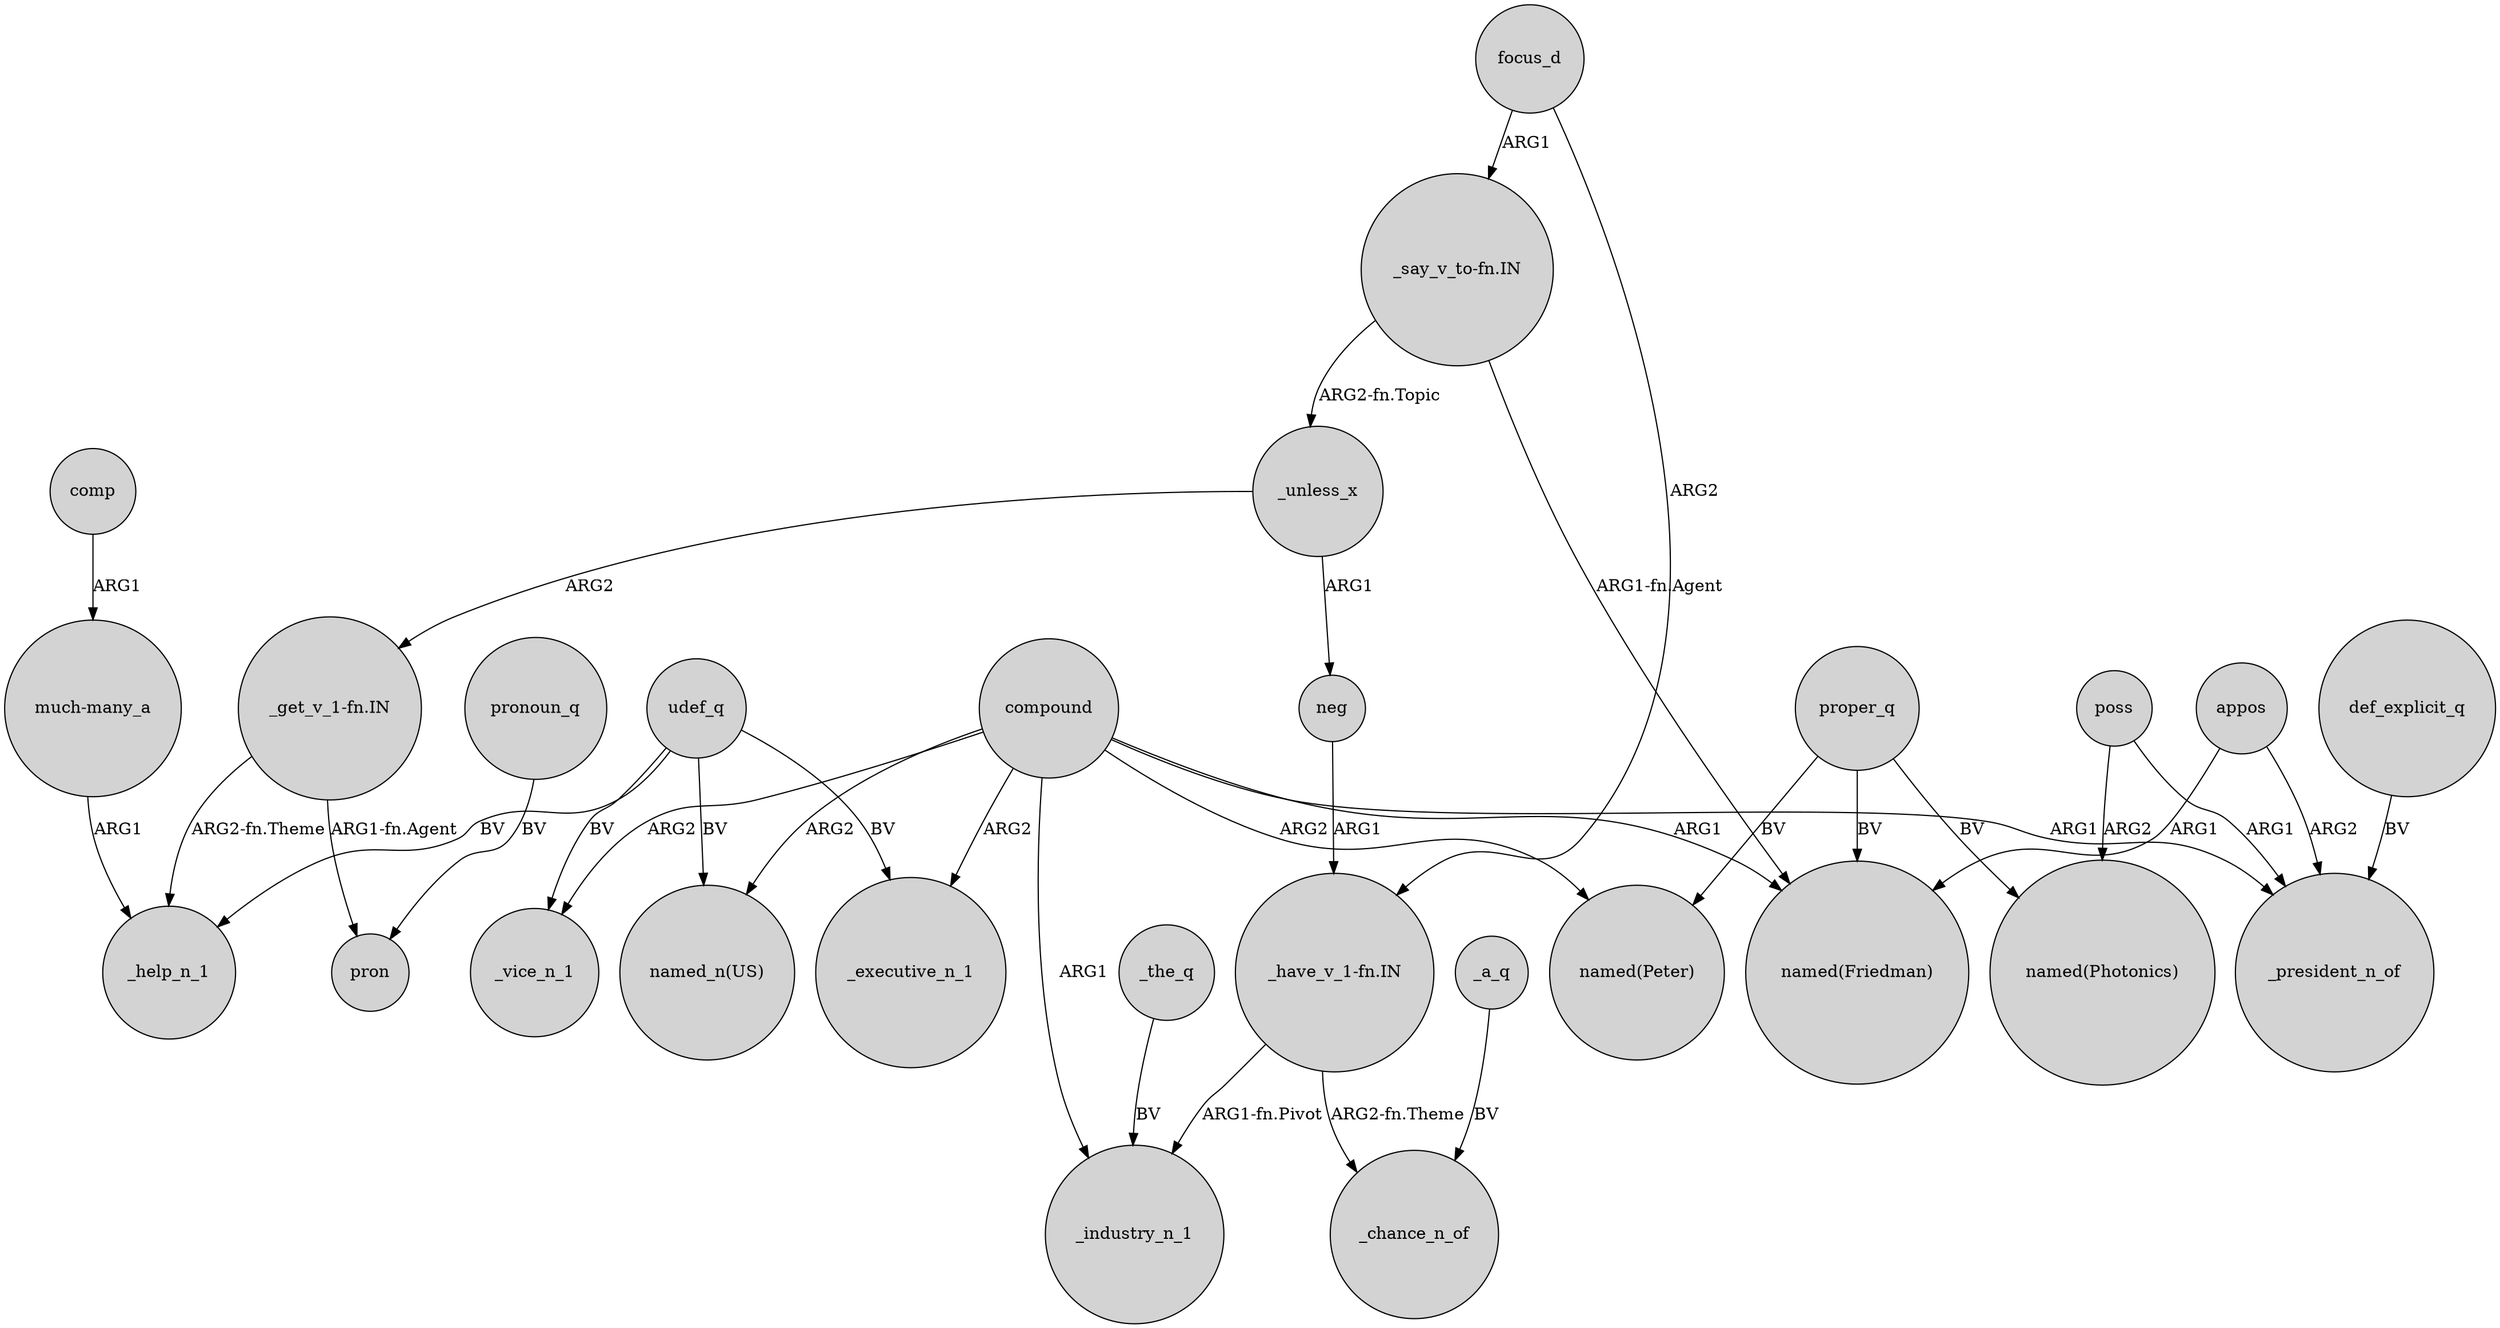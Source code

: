 digraph {
	node [shape=circle style=filled]
	compound -> _vice_n_1 [label=ARG2]
	"_say_v_to-fn.IN" -> "named(Friedman)" [label="ARG1-fn.Agent"]
	udef_q -> "named_n(US)" [label=BV]
	udef_q -> _executive_n_1 [label=BV]
	neg -> "_have_v_1-fn.IN" [label=ARG1]
	focus_d -> "_have_v_1-fn.IN" [label=ARG2]
	poss -> "named(Photonics)" [label=ARG2]
	compound -> _industry_n_1 [label=ARG1]
	proper_q -> "named(Photonics)" [label=BV]
	_the_q -> _industry_n_1 [label=BV]
	proper_q -> "named(Peter)" [label=BV]
	"much-many_a" -> _help_n_1 [label=ARG1]
	compound -> "named_n(US)" [label=ARG2]
	udef_q -> _vice_n_1 [label=BV]
	poss -> _president_n_of [label=ARG1]
	"_say_v_to-fn.IN" -> _unless_x [label="ARG2-fn.Topic"]
	proper_q -> "named(Friedman)" [label=BV]
	appos -> _president_n_of [label=ARG2]
	pronoun_q -> pron [label=BV]
	compound -> "named(Peter)" [label=ARG2]
	"_get_v_1-fn.IN" -> pron [label="ARG1-fn.Agent"]
	comp -> "much-many_a" [label=ARG1]
	"_have_v_1-fn.IN" -> _industry_n_1 [label="ARG1-fn.Pivot"]
	_a_q -> _chance_n_of [label=BV]
	compound -> _president_n_of [label=ARG1]
	_unless_x -> "_get_v_1-fn.IN" [label=ARG2]
	"_have_v_1-fn.IN" -> _chance_n_of [label="ARG2-fn.Theme"]
	appos -> "named(Friedman)" [label=ARG1]
	_unless_x -> neg [label=ARG1]
	def_explicit_q -> _president_n_of [label=BV]
	udef_q -> _help_n_1 [label=BV]
	"_get_v_1-fn.IN" -> _help_n_1 [label="ARG2-fn.Theme"]
	compound -> "named(Friedman)" [label=ARG1]
	compound -> _executive_n_1 [label=ARG2]
	focus_d -> "_say_v_to-fn.IN" [label=ARG1]
}
